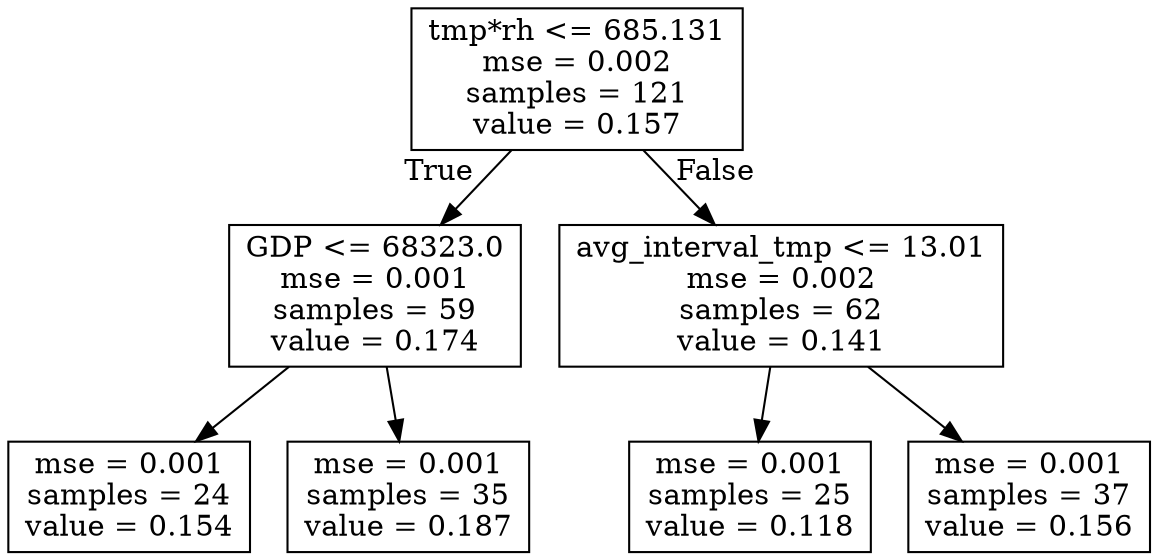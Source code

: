 digraph Tree {
node [shape=box] ;
0 [label="tmp*rh <= 685.131\nmse = 0.002\nsamples = 121\nvalue = 0.157"] ;
1 [label="GDP <= 68323.0\nmse = 0.001\nsamples = 59\nvalue = 0.174"] ;
0 -> 1 [labeldistance=2.5, labelangle=45, headlabel="True"] ;
2 [label="mse = 0.001\nsamples = 24\nvalue = 0.154"] ;
1 -> 2 ;
3 [label="mse = 0.001\nsamples = 35\nvalue = 0.187"] ;
1 -> 3 ;
4 [label="avg_interval_tmp <= 13.01\nmse = 0.002\nsamples = 62\nvalue = 0.141"] ;
0 -> 4 [labeldistance=2.5, labelangle=-45, headlabel="False"] ;
5 [label="mse = 0.001\nsamples = 25\nvalue = 0.118"] ;
4 -> 5 ;
6 [label="mse = 0.001\nsamples = 37\nvalue = 0.156"] ;
4 -> 6 ;
}